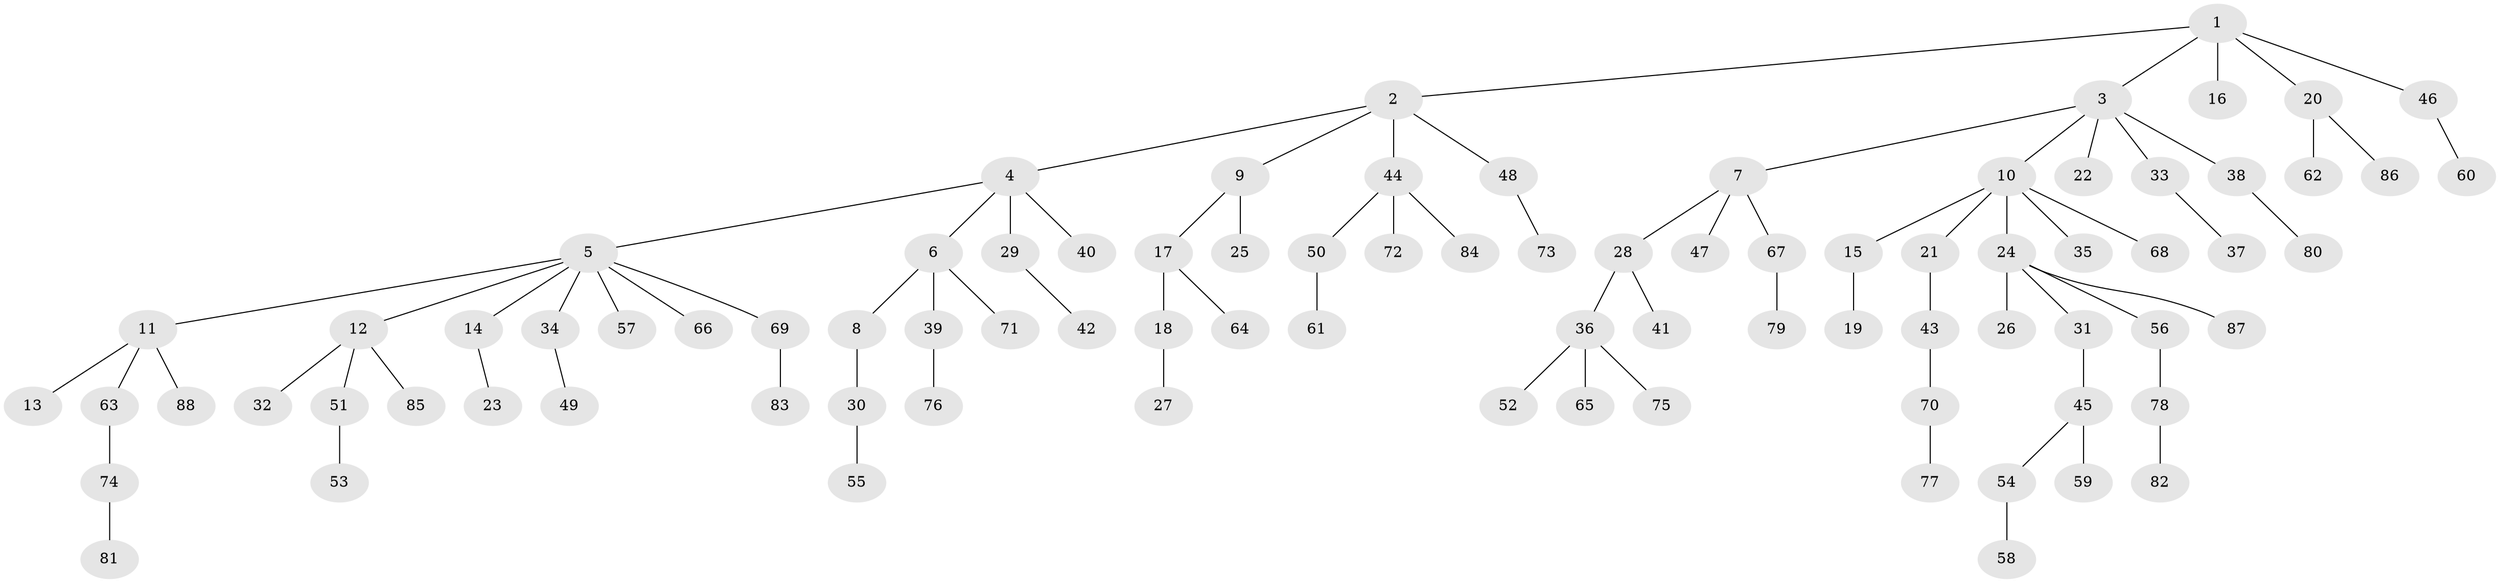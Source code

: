 // Generated by graph-tools (version 1.1) at 2025/15/03/09/25 04:15:24]
// undirected, 88 vertices, 87 edges
graph export_dot {
graph [start="1"]
  node [color=gray90,style=filled];
  1;
  2;
  3;
  4;
  5;
  6;
  7;
  8;
  9;
  10;
  11;
  12;
  13;
  14;
  15;
  16;
  17;
  18;
  19;
  20;
  21;
  22;
  23;
  24;
  25;
  26;
  27;
  28;
  29;
  30;
  31;
  32;
  33;
  34;
  35;
  36;
  37;
  38;
  39;
  40;
  41;
  42;
  43;
  44;
  45;
  46;
  47;
  48;
  49;
  50;
  51;
  52;
  53;
  54;
  55;
  56;
  57;
  58;
  59;
  60;
  61;
  62;
  63;
  64;
  65;
  66;
  67;
  68;
  69;
  70;
  71;
  72;
  73;
  74;
  75;
  76;
  77;
  78;
  79;
  80;
  81;
  82;
  83;
  84;
  85;
  86;
  87;
  88;
  1 -- 2;
  1 -- 3;
  1 -- 16;
  1 -- 20;
  1 -- 46;
  2 -- 4;
  2 -- 9;
  2 -- 44;
  2 -- 48;
  3 -- 7;
  3 -- 10;
  3 -- 22;
  3 -- 33;
  3 -- 38;
  4 -- 5;
  4 -- 6;
  4 -- 29;
  4 -- 40;
  5 -- 11;
  5 -- 12;
  5 -- 14;
  5 -- 34;
  5 -- 57;
  5 -- 66;
  5 -- 69;
  6 -- 8;
  6 -- 39;
  6 -- 71;
  7 -- 28;
  7 -- 47;
  7 -- 67;
  8 -- 30;
  9 -- 17;
  9 -- 25;
  10 -- 15;
  10 -- 21;
  10 -- 24;
  10 -- 35;
  10 -- 68;
  11 -- 13;
  11 -- 63;
  11 -- 88;
  12 -- 32;
  12 -- 51;
  12 -- 85;
  14 -- 23;
  15 -- 19;
  17 -- 18;
  17 -- 64;
  18 -- 27;
  20 -- 62;
  20 -- 86;
  21 -- 43;
  24 -- 26;
  24 -- 31;
  24 -- 56;
  24 -- 87;
  28 -- 36;
  28 -- 41;
  29 -- 42;
  30 -- 55;
  31 -- 45;
  33 -- 37;
  34 -- 49;
  36 -- 52;
  36 -- 65;
  36 -- 75;
  38 -- 80;
  39 -- 76;
  43 -- 70;
  44 -- 50;
  44 -- 72;
  44 -- 84;
  45 -- 54;
  45 -- 59;
  46 -- 60;
  48 -- 73;
  50 -- 61;
  51 -- 53;
  54 -- 58;
  56 -- 78;
  63 -- 74;
  67 -- 79;
  69 -- 83;
  70 -- 77;
  74 -- 81;
  78 -- 82;
}
